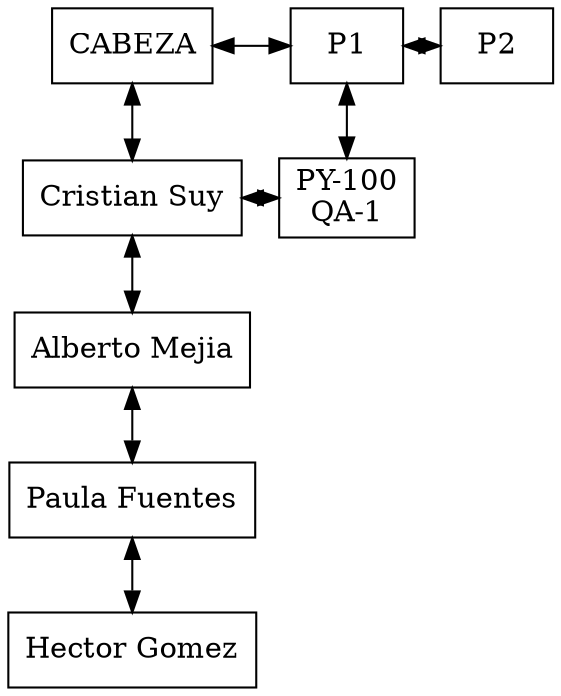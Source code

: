 digraph MatrizCapa{ 
 node[shape=box] 
 rankdir=UD;
{rank=same; 
nodo0x1326f40[label="CABEZA\n" ,group=0]; 
nodo0x1327250[label="P1" ,group=1]; 
nodo0x1327298[label="P2" ,group=2]; 
} 
{rank=same; 
nodo0x13274f8[label="Cristian Suy" ,group=0]; 
nodo0x1320520[label="PY-100\nQA-1" ,group=1]; 
} 
{rank=same; 
nodo0x1327540[label="Alberto Mejia" ,group=0]; 
} 
{rank=same; 
nodo0x1327588[label="Paula Fuentes" ,group=0]; 
} 
{rank=same; 
nodo0x13275d0[label="Hector Gomez" ,group=0]; 
} 
nodo0x1326f40 -> nodo0x1327250 [dir=both];
nodo0x1327250 -> nodo0x1327298 [dir=both];
nodo0x13274f8 -> nodo0x1320520 [dir=both];
nodo0x1326f40 -> nodo0x13274f8 [dir=both];
nodo0x13274f8 -> nodo0x1327540 [dir=both];
nodo0x1327540 -> nodo0x1327588 [dir=both];
nodo0x1327588 -> nodo0x13275d0 [dir=both];
nodo0x1327250 -> nodo0x1320520 [dir=both];
} 
